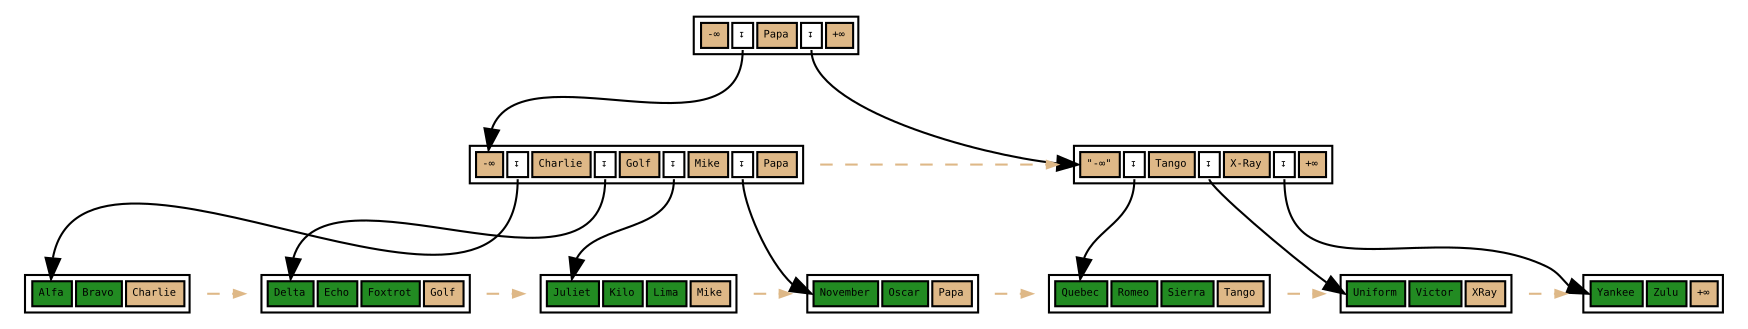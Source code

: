 // Example B-Tree graph
//
// Breadth-first order
//
// Start from root, go left to right
//
// Workflow:
//
// $ dot -T svg btree.dot -o btree.svg;

digraph nbtree {
graph [fontname = "monospace"];
node [shape = none,height=.1,fontname = "monospace",fontsize=5];
// Level 2 (Root internal level)
rootnode[ label=<<table>
                    <tr>
                        <td bgcolor='burlywood' port="f0">-&infin;</td>
                        <td bgcolor='#FFFFFF' port="f1">&#8615;</td>
                        <td bgcolor='burlywood' port="f2">Papa</td>
                        <td bgcolor='#FFFFFF' port="f3">&#8615;</td>
                        <td bgcolor='burlywood' port="hk">+&infin;</td>
                    </tr>
                </table>
               >
        ];
// Downlink arrows to children:
"rootnode":f1 -> "leftinternal":f0
"rootnode":f3 -> "rightinternal":f0
// sibling pointer:
// (None)


// Level 1 (Internal level)
// Downlinks + highkey:
leftinternal[ label=<<table>
                    <tr>
                        <td bgcolor='burlywood' port="f0">-&infin;</td>
                        <td bgcolor='#FFFFFF' port="f1">&#8615;</td>
                        <td bgcolor='burlywood' port="f2">Charlie</td>
                        <td bgcolor='#FFFFFF' port="f3">&#8615;</td>
                        <td bgcolor='burlywood' port="f4">Golf</td>
                        <td bgcolor='#FFFFFF' port="f5">&#8615;</td>
                        <td bgcolor='burlywood' port="f6">Mike</td>
                        <td bgcolor='#FFFFFF' port="f7">&#8615;</td>
                        <td bgcolor='burlywood' port="hk">Papa</td>
                    </tr>
                </table>
               >
        ];
// Downlink arrows to children:
"leftinternal":f1 -> "leafnode_1":t0
"leftinternal":f3 -> "leafnode_2":t0
"leftinternal":f5 -> "leafnode_3":t0
"leftinternal":f7 -> "leafnode_4":t0
// sibling pointer:
"leftinternal" -> "rightinternal"[constraint=false,color=burlywood,style=dashed,arrowsize=0.5]
// Downlinks + highkey:
rightinternal[ label=<<table>
                    <tr>
                        <td bgcolor='burlywood' port="f0">&quot;-&infin;&quot;</td>
                        <td bgcolor='#FFFFFF' port="f1">&#8615;</td>
                        <td bgcolor='burlywood' port="f2">Tango</td>
                        <td bgcolor='#FFFFFF' port="f3">&#8615;</td>
                        <td bgcolor='burlywood' port="f4">X-Ray</td>
                        <td bgcolor='#FFFFFF' port="f5">&#8615;</td>
                        <td bgcolor='burlywood' port="hk">+&infin;</td>
                    </tr>
                </table>
               >
        ];
// Downlink arrows to children:
"rightinternal":f1 -> "leafnode_5":t0
"rightinternal":f3 -> "leafnode_6":t0
"rightinternal":f5 -> "leafnode_7":t0
// sibling pointer:
// (None)


// Level 0 (leaf level)
leafnode_1[ label=<<table>
                    <tr>
                        <td bgcolor='forestgreen' port="t0">Alfa</td>
                        <td bgcolor='forestgreen' port="t1">Bravo</td>
                        <td bgcolor='burlywood' port="hk">Charlie</td>
                    </tr>
                </table>
               >
        ];
// sibling pointer:
"leafnode_1" -> "leafnode_2"[constraint=false,color=burlywood,style=dashed,arrowsize=0.5]
leafnode_2[ label=<<table>
                    <tr>
                        <td bgcolor='forestgreen' port="t0">Delta</td>
                        <td bgcolor='forestgreen' port="t1">Echo</td>
                        <td bgcolor='forestgreen' port="t2">Foxtrot</td>
                        <td bgcolor='burlywood' port="hk">Golf</td>
                    </tr>
                </table>
               >
        ];
// sibling pointer:
"leafnode_2" -> "leafnode_3"[constraint=false,color=burlywood,style=dashed,arrowsize=0.5]
leafnode_3[ label=<<table>
                    <tr>
                        <td bgcolor='forestgreen' port="t0">Juliet</td>
                        <td bgcolor='forestgreen' port="t1">Kilo</td>
                        <td bgcolor='forestgreen' port="t2">Lima</td>
                        <td bgcolor='burlywood' port="hk">Mike</td>
                    </tr>
                </table>
               >
        ];
// sibling pointer:
"leafnode_3" -> "leafnode_4"[constraint=false,color=burlywood,style=dashed,arrowsize=0.5]
leafnode_4[ label=<<table>
                    <tr>
                        <td bgcolor='forestgreen' port="t0">November</td>
                        <td bgcolor='forestgreen' port="t1">Oscar</td>
                        <td bgcolor='burlywood' port="hk">Papa</td>
                    </tr>
                </table>
               >
        ];
// sibling pointer:
"leafnode_4" -> "leafnode_5"[constraint=false,color=burlywood,style=dashed,arrowsize=0.5]
leafnode_5[ label=<<table>
                    <tr>
                        <td bgcolor='forestgreen' port="t0">Quebec</td>
                        <td bgcolor='forestgreen' port="t1">Romeo</td>
                        <td bgcolor='forestgreen' port="t2">Sierra</td>
                        <td bgcolor='burlywood' port="hk">Tango</td>
                    </tr>
                </table>
               >
        ];
// sibling pointer:
"leafnode_5" -> "leafnode_6"[constraint=false,color=burlywood,style=dashed,arrowsize=0.5]
leafnode_6[ label=<<table>
                    <tr>
                        <td bgcolor='forestgreen' port="t0">Uniform</td>
                        <td bgcolor='forestgreen' port="t1">Victor</td>
                        <td bgcolor='burlywood' port="hk">XRay</td>
                    </tr>
                </table>
               >
        ];
// sibling pointer:
"leafnode_6" -> "leafnode_7"[constraint=false,color=burlywood,style=dashed,arrowsize=0.5]
leafnode_7[ label=<<table>
                    <tr>
                        <td bgcolor='forestgreen' port="t0">Yankee</td>
                        <td bgcolor='forestgreen' port="t1">Zulu</td>
                        <td bgcolor='burlywood' port="hk">+&infin;</td>
                    </tr>
                </table>
               >
        ];
// sibling pointer:
// (None)

// Force alignment from root to internal to leaf levels:
edge[style=invis];
"leftinternal":hk -> "leafnode_4":hk
"rightinternal":f1 -> "leafnode_5":t1
"rootnode":f2 -> "leftinternal":hk
}
